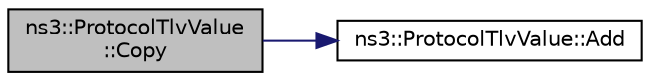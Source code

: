 digraph "ns3::ProtocolTlvValue::Copy"
{
  edge [fontname="Helvetica",fontsize="10",labelfontname="Helvetica",labelfontsize="10"];
  node [fontname="Helvetica",fontsize="10",shape=record];
  rankdir="LR";
  Node1 [label="ns3::ProtocolTlvValue\l::Copy",height=0.2,width=0.4,color="black", fillcolor="grey75", style="filled", fontcolor="black"];
  Node1 -> Node2 [color="midnightblue",fontsize="10",style="solid"];
  Node2 [label="ns3::ProtocolTlvValue::Add",height=0.2,width=0.4,color="black", fillcolor="white", style="filled",URL="$d7/de8/classns3_1_1ProtocolTlvValue.html#a1c3ce061a89e07367671f56abd6d457e"];
}
